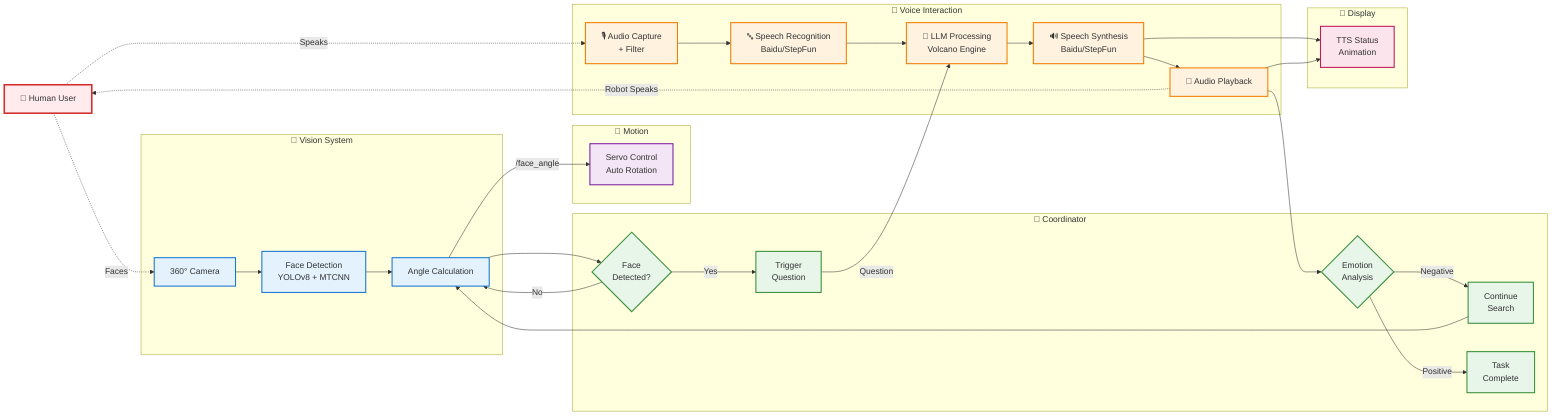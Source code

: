 %% HRI System - Simplified Pipeline Overview
%% 简化版系统流程图

graph LR
    %% 用户
    USER[👤 Human User]
    
    %% 主要模块
    subgraph Vision["🎥 Vision System"]
        V1[360° Camera]
        V2[Face Detection<br/>YOLOv8 + MTCNN]
        V3[Angle Calculation]
        V1 --> V2 --> V3
    end
    
    subgraph Motion["🎯 Motion"]
        M1[Servo Control<br/>Auto Rotation]
    end
    
    subgraph Coordinator["🧠 Coordinator"]
        CO1{Face<br/>Detected?}
        CO2[Trigger<br/>Question]
        CO3{Emotion<br/>Analysis}
        CO4[Continue<br/>Search]
        CO5[Task<br/>Complete]
    end
    
    subgraph VoiceSystem["🎤 Voice Interaction"]
        direction TB
        VS1[🎙️ Audio Capture<br/>+ Filter]
        VS2[🔤 Speech Recognition<br/>Baidu/StepFun]
        VS3[🧠 LLM Processing<br/>Volcano Engine]
        VS4[🔊 Speech Synthesis<br/>Baidu/StepFun]
        VS5[📢 Audio Playback]
        
        VS1 --> VS2 --> VS3 --> VS4 --> VS5
    end
    
    subgraph Animation["🎨 Display"]
        AN1[TTS Status<br/>Animation]
    end
    
    %% 主流程
    USER -.->|Faces| V1
    V3 -->|/face_angle| M1
    V3 --> CO1
    
    CO1 -->|Yes| CO2
    CO1 -->|No| V3
    
    CO2 -->|Question| VS3
    
    USER -.->|Speaks| VS1
    VS5 -.->|Robot Speaks| USER
    
    VS5 --> CO3
    
    CO3 -->|Positive| CO5
    CO3 -->|Negative| CO4
    CO4 --> V3
    
    VS4 --> AN1
    VS5 --> AN1
    
    %% 样式
    classDef visionClass fill:#e3f2fd,stroke:#1976d2,stroke-width:2px
    classDef motionClass fill:#f3e5f5,stroke:#7b1fa2,stroke-width:2px
    classDef voiceClass fill:#fff3e0,stroke:#f57c00,stroke-width:2px
    classDef coordClass fill:#e8f5e9,stroke:#388e3c,stroke-width:2px
    classDef animClass fill:#fce4ec,stroke:#c2185b,stroke-width:2px
    classDef userClass fill:#ffebee,stroke:#d32f2f,stroke-width:3px
    
    class V1,V2,V3 visionClass
    class M1 motionClass
    class VS1,VS2,VS3,VS4,VS5 voiceClass
    class CO1,CO2,CO3,CO4,CO5 coordClass
    class AN1 animClass
    class USER userClass